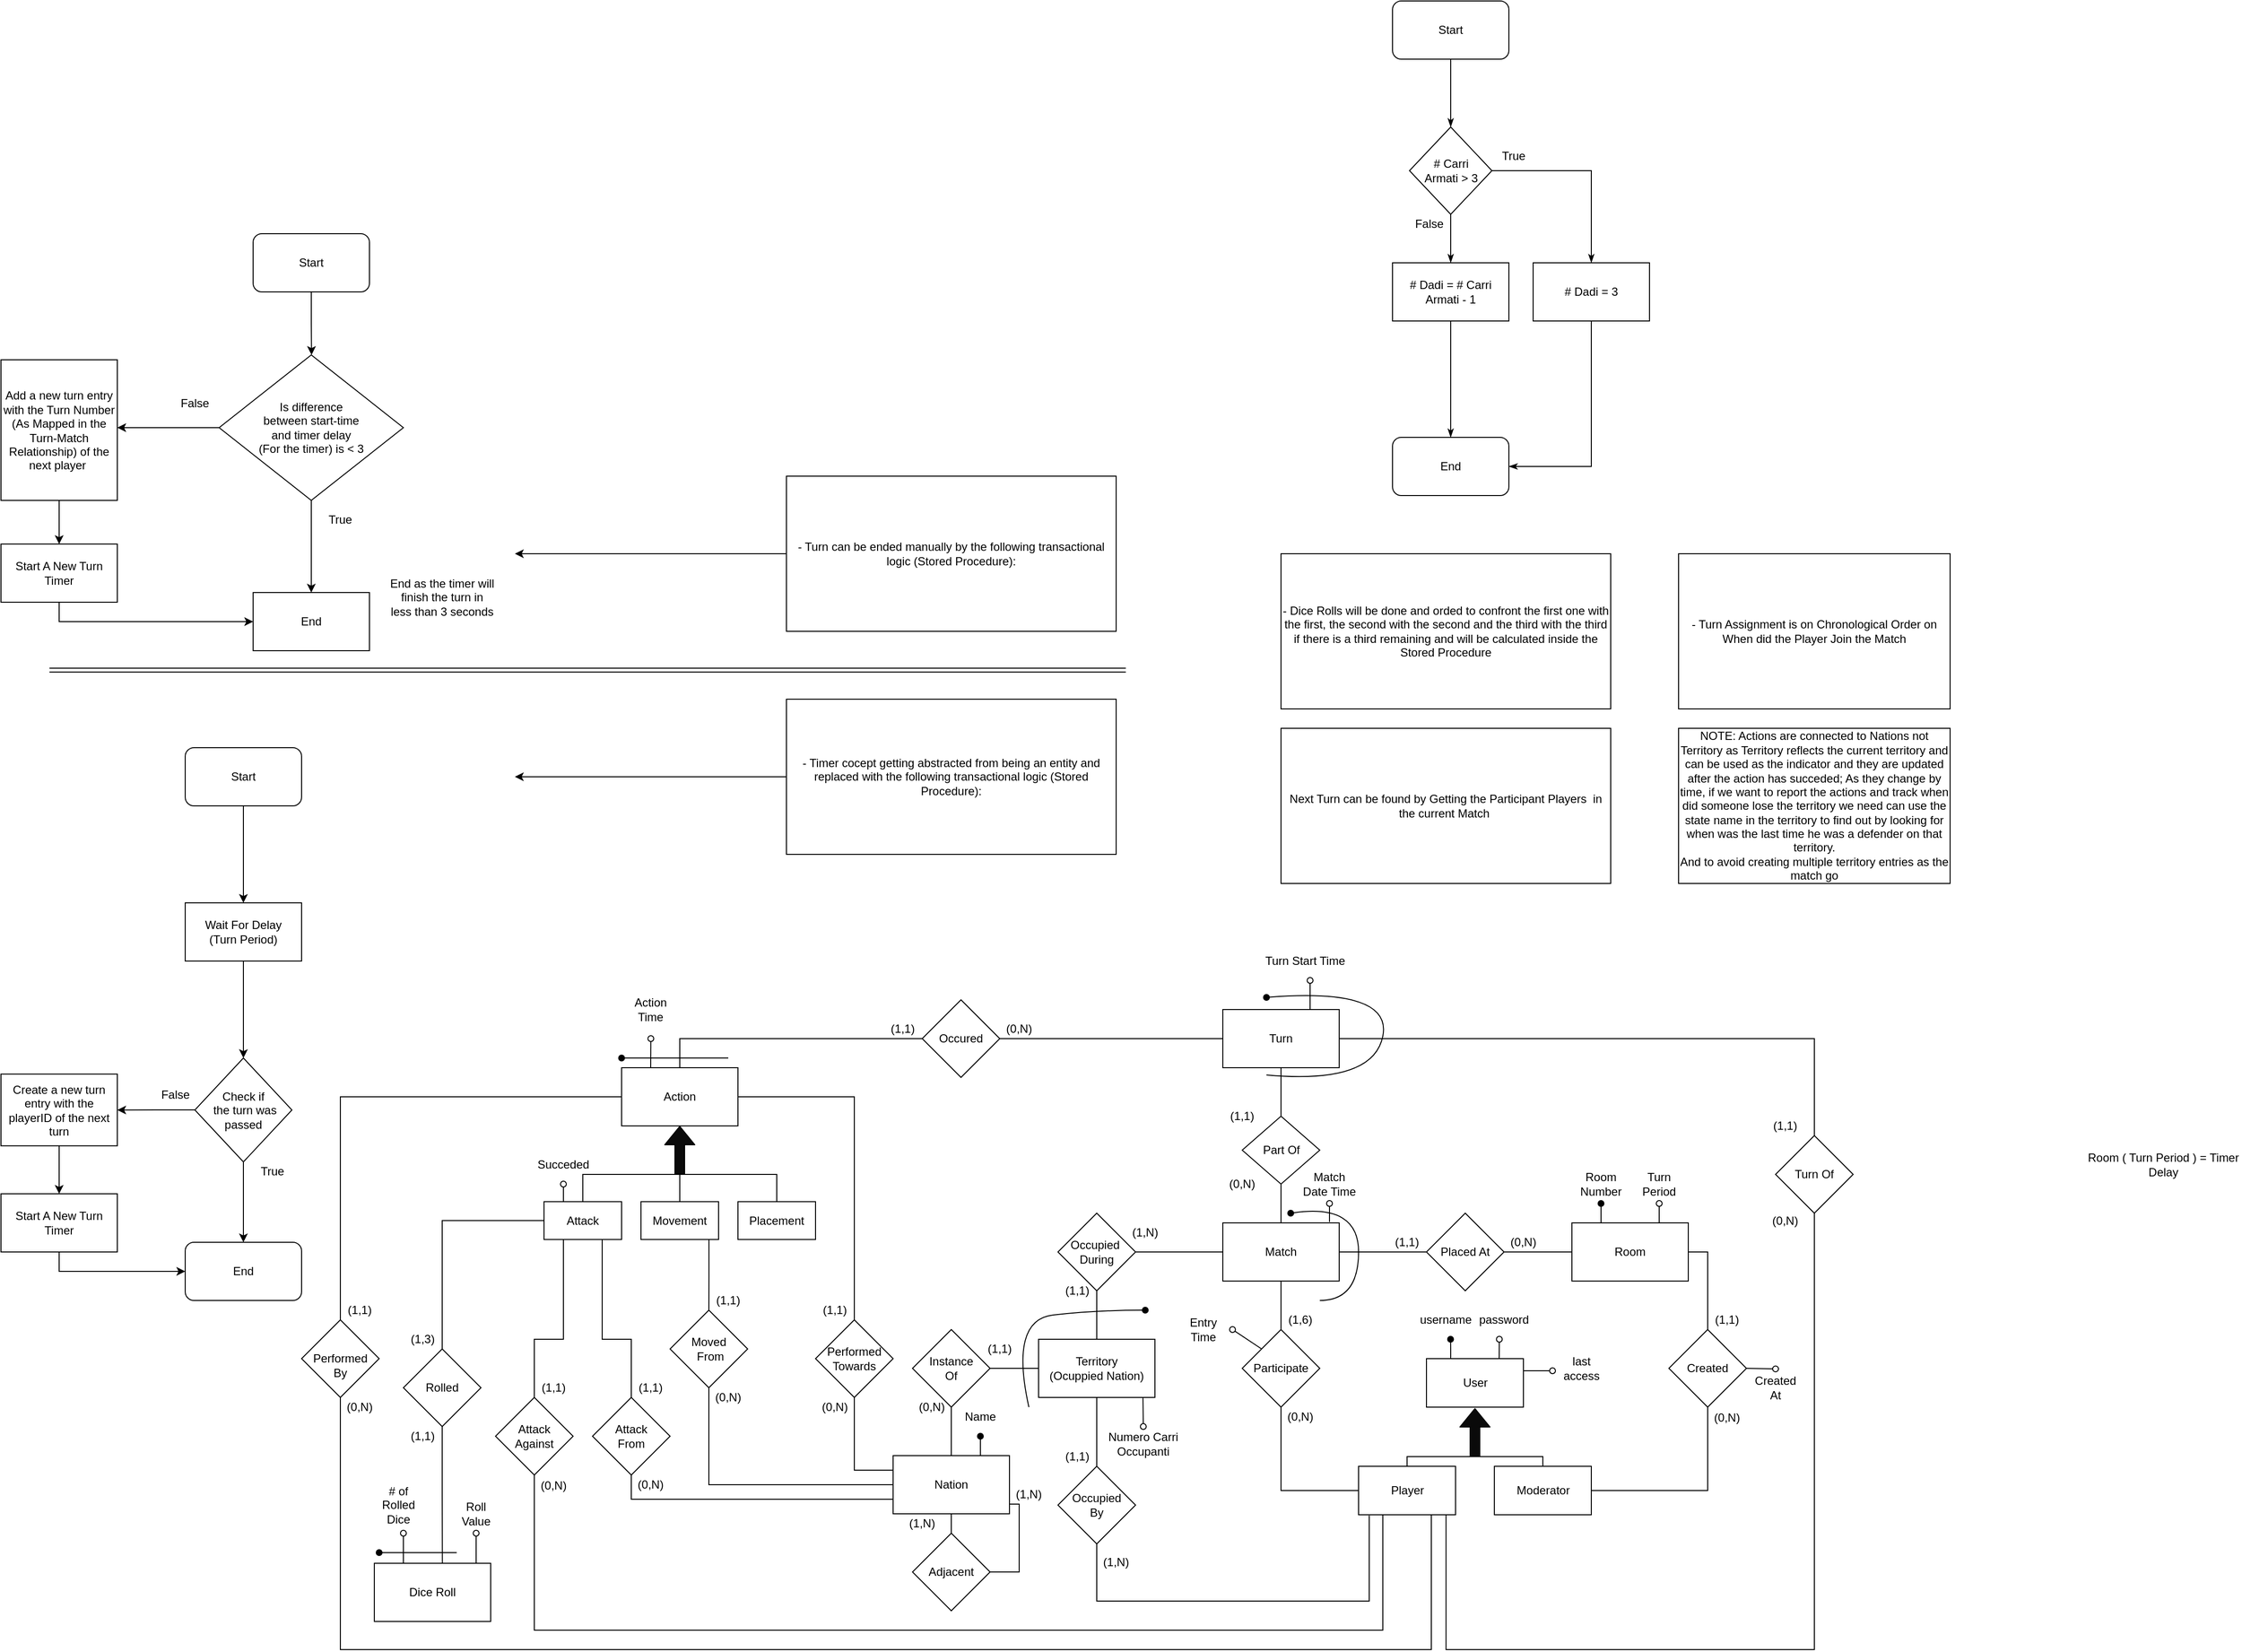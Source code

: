 <mxfile version="12.6.5" type="device"><diagram id="C5RBs43oDa-KdzZeNtuy" name="Page-1"><mxGraphModel dx="1322" dy="1460" grid="1" gridSize="10" guides="1" tooltips="1" connect="1" arrows="1" fold="1" page="1" pageScale="1" pageWidth="827" pageHeight="1169" math="0" shadow="0"><root><mxCell id="WIyWlLk6GJQsqaUBKTNV-0"/><mxCell id="WIyWlLk6GJQsqaUBKTNV-1" parent="WIyWlLk6GJQsqaUBKTNV-0"/><mxCell id="yqti4uq0czyVvfHyDciS-51" style="edgeStyle=orthogonalEdgeStyle;rounded=0;orthogonalLoop=1;jettySize=auto;html=1;exitX=0.5;exitY=0;exitDx=0;exitDy=0;endArrow=none;endFill=0;fillColor=#0A0A0A;" edge="1" parent="WIyWlLk6GJQsqaUBKTNV-1" source="yqti4uq0czyVvfHyDciS-12" target="yqti4uq0czyVvfHyDciS-31"><mxGeometry relative="1" as="geometry"/></mxCell><mxCell id="yqti4uq0czyVvfHyDciS-178" style="edgeStyle=none;rounded=0;orthogonalLoop=1;jettySize=auto;html=1;exitX=0.897;exitY=1.006;exitDx=0;exitDy=0;endArrow=oval;endFill=0;fillColor=#0A0A0A;exitPerimeter=0;" edge="1" parent="WIyWlLk6GJQsqaUBKTNV-1" source="yqti4uq0czyVvfHyDciS-12"><mxGeometry relative="1" as="geometry"><mxPoint x="428" y="810" as="targetPoint"/></mxGeometry></mxCell><mxCell id="yqti4uq0czyVvfHyDciS-12" value="Territory&lt;br&gt;(Ocuppied Nation)" style="rounded=0;whiteSpace=wrap;html=1;" vertex="1" parent="WIyWlLk6GJQsqaUBKTNV-1"><mxGeometry x="320" y="720" width="120" height="60" as="geometry"/></mxCell><mxCell id="yqti4uq0czyVvfHyDciS-61" style="edgeStyle=orthogonalEdgeStyle;rounded=0;orthogonalLoop=1;jettySize=auto;html=1;exitX=0.5;exitY=1;exitDx=0;exitDy=0;endArrow=none;endFill=0;fillColor=#0A0A0A;" edge="1" parent="WIyWlLk6GJQsqaUBKTNV-1" source="yqti4uq0czyVvfHyDciS-65" target="yqti4uq0czyVvfHyDciS-7"><mxGeometry relative="1" as="geometry"/></mxCell><mxCell id="yqti4uq0czyVvfHyDciS-156" style="rounded=0;orthogonalLoop=1;jettySize=auto;html=1;exitX=0.75;exitY=0;exitDx=0;exitDy=0;endArrow=oval;endFill=0;fillColor=#0A0A0A;" edge="1" parent="WIyWlLk6GJQsqaUBKTNV-1" source="yqti4uq0czyVvfHyDciS-13"><mxGeometry relative="1" as="geometry"><mxPoint x="600" y="350" as="targetPoint"/></mxGeometry></mxCell><mxCell id="yqti4uq0czyVvfHyDciS-13" value="Turn" style="rounded=0;whiteSpace=wrap;html=1;" vertex="1" parent="WIyWlLk6GJQsqaUBKTNV-1"><mxGeometry x="510" y="380" width="120" height="60" as="geometry"/></mxCell><mxCell id="yqti4uq0czyVvfHyDciS-200" style="edgeStyle=orthogonalEdgeStyle;rounded=0;orthogonalLoop=1;jettySize=auto;html=1;exitX=1;exitY=0.5;exitDx=0;exitDy=0;entryX=0;entryY=0.25;entryDx=0;entryDy=0;endArrow=none;endFill=0;fillColor=#0A0A0A;" edge="1" parent="WIyWlLk6GJQsqaUBKTNV-1" source="yqti4uq0czyVvfHyDciS-205" target="yqti4uq0czyVvfHyDciS-8"><mxGeometry relative="1" as="geometry"><Array as="points"><mxPoint x="130" y="855"/></Array></mxGeometry></mxCell><mxCell id="yqti4uq0czyVvfHyDciS-298" style="edgeStyle=orthogonalEdgeStyle;rounded=0;orthogonalLoop=1;jettySize=auto;html=1;exitX=0.75;exitY=1;exitDx=0;exitDy=0;endArrow=oval;endFill=0;fillColor=#0A0A0A;" edge="1" parent="WIyWlLk6GJQsqaUBKTNV-1" source="yqti4uq0czyVvfHyDciS-15"><mxGeometry relative="1" as="geometry"><mxPoint x="-79.833" y="410.0" as="targetPoint"/></mxGeometry></mxCell><mxCell id="yqti4uq0czyVvfHyDciS-15" value="Action" style="rounded=0;whiteSpace=wrap;html=1;direction=west;" vertex="1" parent="WIyWlLk6GJQsqaUBKTNV-1"><mxGeometry x="-110" y="440" width="120" height="60" as="geometry"/></mxCell><mxCell id="yqti4uq0czyVvfHyDciS-53" style="edgeStyle=orthogonalEdgeStyle;rounded=0;orthogonalLoop=1;jettySize=auto;html=1;exitX=0.5;exitY=0;exitDx=0;exitDy=0;entryX=0.5;entryY=1;entryDx=0;entryDy=0;endArrow=none;endFill=0;fillColor=#0A0A0A;" edge="1" parent="WIyWlLk6GJQsqaUBKTNV-1" source="yqti4uq0czyVvfHyDciS-19" target="yqti4uq0czyVvfHyDciS-7"><mxGeometry relative="1" as="geometry"/></mxCell><mxCell id="yqti4uq0czyVvfHyDciS-54" style="edgeStyle=orthogonalEdgeStyle;rounded=0;orthogonalLoop=1;jettySize=auto;html=1;exitX=0.5;exitY=1;exitDx=0;exitDy=0;entryX=0;entryY=0.5;entryDx=0;entryDy=0;endArrow=none;endFill=0;fillColor=#0A0A0A;" edge="1" parent="WIyWlLk6GJQsqaUBKTNV-1" source="yqti4uq0czyVvfHyDciS-19" target="yqti4uq0czyVvfHyDciS-1"><mxGeometry relative="1" as="geometry"/></mxCell><mxCell id="yqti4uq0czyVvfHyDciS-125" style="edgeStyle=none;rounded=0;orthogonalLoop=1;jettySize=auto;html=1;exitX=0;exitY=0;exitDx=0;exitDy=0;endArrow=oval;endFill=0;fillColor=#0A0A0A;" edge="1" parent="WIyWlLk6GJQsqaUBKTNV-1" source="yqti4uq0czyVvfHyDciS-19"><mxGeometry relative="1" as="geometry"><mxPoint x="520" y="710" as="targetPoint"/></mxGeometry></mxCell><mxCell id="yqti4uq0czyVvfHyDciS-19" value="Participate" style="rhombus;whiteSpace=wrap;html=1;" vertex="1" parent="WIyWlLk6GJQsqaUBKTNV-1"><mxGeometry x="530" y="710" width="80" height="80" as="geometry"/></mxCell><mxCell id="yqti4uq0czyVvfHyDciS-25" value="" style="group" vertex="1" connectable="0" parent="WIyWlLk6GJQsqaUBKTNV-1"><mxGeometry x="650" y="740" width="250" height="161" as="geometry"/></mxCell><mxCell id="yqti4uq0czyVvfHyDciS-2" value="Moderator" style="html=1;dashed=0;whitespace=wrap;" vertex="1" parent="yqti4uq0czyVvfHyDciS-25"><mxGeometry x="140" y="111" width="100" height="50" as="geometry"/></mxCell><mxCell id="yqti4uq0czyVvfHyDciS-24" value="" style="group" vertex="1" connectable="0" parent="yqti4uq0czyVvfHyDciS-25"><mxGeometry width="190" height="161" as="geometry"/></mxCell><mxCell id="yqti4uq0czyVvfHyDciS-0" value="User" style="html=1;dashed=0;whitespace=wrap;" vertex="1" parent="yqti4uq0czyVvfHyDciS-24"><mxGeometry x="70" width="100" height="50" as="geometry"/></mxCell><mxCell id="yqti4uq0czyVvfHyDciS-5" style="edgeStyle=orthogonalEdgeStyle;rounded=0;orthogonalLoop=1;jettySize=auto;html=1;exitX=0.5;exitY=0;exitDx=0;exitDy=0;endArrow=none;endFill=0;fillColor=#0A0A0A;" edge="1" parent="yqti4uq0czyVvfHyDciS-24" source="yqti4uq0czyVvfHyDciS-1"><mxGeometry relative="1" as="geometry"><mxPoint x="120" y="101" as="targetPoint"/><Array as="points"><mxPoint x="50" y="101"/></Array></mxGeometry></mxCell><mxCell id="yqti4uq0czyVvfHyDciS-1" value="Player" style="html=1;dashed=0;whitespace=wrap;" vertex="1" parent="yqti4uq0czyVvfHyDciS-24"><mxGeometry y="111" width="100" height="50" as="geometry"/></mxCell><mxCell id="yqti4uq0czyVvfHyDciS-4" style="edgeStyle=orthogonalEdgeStyle;rounded=0;orthogonalLoop=1;jettySize=auto;html=1;exitX=0.5;exitY=0;exitDx=0;exitDy=0;fillColor=#0A0A0A;endArrow=none;endFill=0;" edge="1" parent="yqti4uq0czyVvfHyDciS-24"><mxGeometry relative="1" as="geometry"><mxPoint x="120" y="91" as="targetPoint"/><mxPoint x="190" y="111" as="sourcePoint"/><Array as="points"><mxPoint x="190" y="101"/><mxPoint x="120" y="101"/></Array></mxGeometry></mxCell><mxCell id="yqti4uq0czyVvfHyDciS-3" value="" style="shape=flexArrow;endArrow=classic;html=1;fillColor=#0A0A0A;" edge="1" parent="yqti4uq0czyVvfHyDciS-24"><mxGeometry width="50" height="50" relative="1" as="geometry"><mxPoint x="120" y="101" as="sourcePoint"/><mxPoint x="120" y="51" as="targetPoint"/></mxGeometry></mxCell><mxCell id="yqti4uq0czyVvfHyDciS-317" value="last access" style="text;html=1;strokeColor=none;fillColor=none;align=center;verticalAlign=middle;whiteSpace=wrap;rounded=0;" vertex="1" parent="yqti4uq0czyVvfHyDciS-25"><mxGeometry x="210" width="40" height="20" as="geometry"/></mxCell><mxCell id="yqti4uq0czyVvfHyDciS-27" value="" style="group" vertex="1" connectable="0" parent="WIyWlLk6GJQsqaUBKTNV-1"><mxGeometry x="560" y="590" width="370" height="80" as="geometry"/></mxCell><mxCell id="yqti4uq0czyVvfHyDciS-7" value="Match" style="rounded=0;whiteSpace=wrap;html=1;" vertex="1" parent="yqti4uq0czyVvfHyDciS-27"><mxGeometry x="-50" y="10" width="120" height="60" as="geometry"/></mxCell><mxCell id="yqti4uq0czyVvfHyDciS-22" value="Placed At" style="rhombus;whiteSpace=wrap;html=1;" vertex="1" parent="yqti4uq0czyVvfHyDciS-27"><mxGeometry x="160" width="80" height="80" as="geometry"/></mxCell><mxCell id="yqti4uq0czyVvfHyDciS-23" style="edgeStyle=orthogonalEdgeStyle;rounded=0;orthogonalLoop=1;jettySize=auto;html=1;exitX=1;exitY=0.5;exitDx=0;exitDy=0;entryX=0;entryY=0.5;entryDx=0;entryDy=0;endArrow=none;endFill=0;fillColor=#0A0A0A;" edge="1" parent="yqti4uq0czyVvfHyDciS-27" source="yqti4uq0czyVvfHyDciS-7" target="yqti4uq0czyVvfHyDciS-22"><mxGeometry relative="1" as="geometry"><mxPoint x="120" y="40" as="sourcePoint"/><mxPoint x="250" y="40" as="targetPoint"/></mxGeometry></mxCell><mxCell id="yqti4uq0czyVvfHyDciS-242" value="(0,N)" style="text;html=1;strokeColor=none;fillColor=none;align=center;verticalAlign=middle;whiteSpace=wrap;rounded=0;" vertex="1" parent="yqti4uq0czyVvfHyDciS-27"><mxGeometry x="240" y="20" width="40" height="20" as="geometry"/></mxCell><mxCell id="yqti4uq0czyVvfHyDciS-248" value="(1,1)" style="text;html=1;strokeColor=none;fillColor=none;align=center;verticalAlign=middle;whiteSpace=wrap;rounded=0;" vertex="1" parent="yqti4uq0czyVvfHyDciS-27"><mxGeometry x="120" y="20" width="40" height="20" as="geometry"/></mxCell><mxCell id="yqti4uq0czyVvfHyDciS-52" style="edgeStyle=orthogonalEdgeStyle;rounded=0;orthogonalLoop=1;jettySize=auto;html=1;exitX=1;exitY=0.5;exitDx=0;exitDy=0;entryX=0;entryY=0.5;entryDx=0;entryDy=0;endArrow=none;endFill=0;fillColor=#0A0A0A;" edge="1" parent="WIyWlLk6GJQsqaUBKTNV-1" source="yqti4uq0czyVvfHyDciS-31" target="yqti4uq0czyVvfHyDciS-7"><mxGeometry relative="1" as="geometry"/></mxCell><mxCell id="yqti4uq0czyVvfHyDciS-31" value="Occupied&amp;nbsp;&lt;br&gt;During" style="rhombus;whiteSpace=wrap;html=1;" vertex="1" parent="WIyWlLk6GJQsqaUBKTNV-1"><mxGeometry x="340" y="590" width="80" height="80" as="geometry"/></mxCell><mxCell id="yqti4uq0czyVvfHyDciS-69" style="edgeStyle=orthogonalEdgeStyle;rounded=0;orthogonalLoop=1;jettySize=auto;html=1;exitX=0.5;exitY=0;exitDx=0;exitDy=0;endArrow=none;endFill=0;fillColor=#0A0A0A;" edge="1" parent="WIyWlLk6GJQsqaUBKTNV-1" source="yqti4uq0czyVvfHyDciS-38"><mxGeometry relative="1" as="geometry"><mxPoint x="510" y="410" as="targetPoint"/><Array as="points"><mxPoint x="420" y="410"/><mxPoint x="420" y="410"/></Array></mxGeometry></mxCell><mxCell id="yqti4uq0czyVvfHyDciS-71" style="edgeStyle=orthogonalEdgeStyle;rounded=0;orthogonalLoop=1;jettySize=auto;html=1;exitX=0.5;exitY=1;exitDx=0;exitDy=0;entryX=0.5;entryY=1;entryDx=0;entryDy=0;endArrow=none;endFill=0;fillColor=#0A0A0A;" edge="1" parent="WIyWlLk6GJQsqaUBKTNV-1" source="yqti4uq0czyVvfHyDciS-38" target="yqti4uq0czyVvfHyDciS-15"><mxGeometry relative="1" as="geometry"/></mxCell><mxCell id="yqti4uq0czyVvfHyDciS-38" value="Occured" style="rhombus;whiteSpace=wrap;html=1;direction=south;" vertex="1" parent="WIyWlLk6GJQsqaUBKTNV-1"><mxGeometry x="200" y="370" width="80" height="80" as="geometry"/></mxCell><mxCell id="yqti4uq0czyVvfHyDciS-149" style="edgeStyle=orthogonalEdgeStyle;rounded=0;orthogonalLoop=1;jettySize=auto;html=1;exitX=0.5;exitY=1;exitDx=0;exitDy=0;entryX=0;entryY=0.5;entryDx=0;entryDy=0;endArrow=none;endFill=0;fillColor=#0A0A0A;" edge="1" parent="WIyWlLk6GJQsqaUBKTNV-1" source="yqti4uq0czyVvfHyDciS-47" target="yqti4uq0czyVvfHyDciS-12"><mxGeometry relative="1" as="geometry"/></mxCell><mxCell id="yqti4uq0czyVvfHyDciS-154" style="edgeStyle=orthogonalEdgeStyle;rounded=0;orthogonalLoop=1;jettySize=auto;html=1;exitX=0;exitY=0.5;exitDx=0;exitDy=0;entryX=0.5;entryY=0;entryDx=0;entryDy=0;endArrow=none;endFill=0;fillColor=#0A0A0A;" edge="1" parent="WIyWlLk6GJQsqaUBKTNV-1" source="yqti4uq0czyVvfHyDciS-47" target="yqti4uq0czyVvfHyDciS-8"><mxGeometry relative="1" as="geometry"/></mxCell><mxCell id="yqti4uq0czyVvfHyDciS-47" value="Instance &lt;br&gt;Of" style="rhombus;whiteSpace=wrap;html=1;direction=north;" vertex="1" parent="WIyWlLk6GJQsqaUBKTNV-1"><mxGeometry x="190" y="710" width="80" height="80" as="geometry"/></mxCell><mxCell id="yqti4uq0czyVvfHyDciS-55" style="edgeStyle=orthogonalEdgeStyle;rounded=0;orthogonalLoop=1;jettySize=auto;html=1;exitX=1;exitY=0.5;exitDx=0;exitDy=0;entryX=1;entryY=0.5;entryDx=0;entryDy=0;endArrow=none;endFill=0;fillColor=#0A0A0A;" edge="1" parent="WIyWlLk6GJQsqaUBKTNV-1" source="yqti4uq0czyVvfHyDciS-58" target="yqti4uq0czyVvfHyDciS-6"><mxGeometry relative="1" as="geometry"><mxPoint x="1040" y="770" as="sourcePoint"/></mxGeometry></mxCell><mxCell id="yqti4uq0czyVvfHyDciS-57" style="edgeStyle=orthogonalEdgeStyle;rounded=0;orthogonalLoop=1;jettySize=auto;html=1;exitX=1;exitY=0.5;exitDx=0;exitDy=0;entryX=0;entryY=0.5;entryDx=0;entryDy=0;endArrow=none;endFill=0;fillColor=#0A0A0A;" edge="1" parent="WIyWlLk6GJQsqaUBKTNV-1" source="yqti4uq0czyVvfHyDciS-2" target="yqti4uq0czyVvfHyDciS-58"><mxGeometry relative="1" as="geometry"><mxPoint x="870" y="876" as="sourcePoint"/><mxPoint x="1040" y="770" as="targetPoint"/></mxGeometry></mxCell><mxCell id="yqti4uq0czyVvfHyDciS-161" style="edgeStyle=none;rounded=0;orthogonalLoop=1;jettySize=auto;html=1;exitX=0.5;exitY=1;exitDx=0;exitDy=0;endArrow=oval;endFill=0;fillColor=#0A0A0A;" edge="1" parent="WIyWlLk6GJQsqaUBKTNV-1" source="yqti4uq0czyVvfHyDciS-58"><mxGeometry relative="1" as="geometry"><mxPoint x="1080" y="750.571" as="targetPoint"/></mxGeometry></mxCell><mxCell id="yqti4uq0czyVvfHyDciS-58" value="Created" style="rhombus;whiteSpace=wrap;html=1;direction=north;" vertex="1" parent="WIyWlLk6GJQsqaUBKTNV-1"><mxGeometry x="970" y="710" width="80" height="80" as="geometry"/></mxCell><mxCell id="yqti4uq0czyVvfHyDciS-128" style="edgeStyle=none;rounded=0;orthogonalLoop=1;jettySize=auto;html=1;exitX=0.75;exitY=0;exitDx=0;exitDy=0;endArrow=oval;endFill=0;fillColor=#0A0A0A;" edge="1" parent="WIyWlLk6GJQsqaUBKTNV-1" source="yqti4uq0czyVvfHyDciS-6"><mxGeometry relative="1" as="geometry"><mxPoint x="960" y="580" as="targetPoint"/></mxGeometry></mxCell><mxCell id="yqti4uq0czyVvfHyDciS-301" style="edgeStyle=orthogonalEdgeStyle;rounded=0;orthogonalLoop=1;jettySize=auto;html=1;exitX=0.25;exitY=0;exitDx=0;exitDy=0;endArrow=oval;endFill=1;fillColor=#0A0A0A;" edge="1" parent="WIyWlLk6GJQsqaUBKTNV-1" source="yqti4uq0czyVvfHyDciS-6"><mxGeometry relative="1" as="geometry"><mxPoint x="900" y="580" as="targetPoint"/></mxGeometry></mxCell><mxCell id="yqti4uq0czyVvfHyDciS-6" value="Room" style="rounded=0;whiteSpace=wrap;html=1;" vertex="1" parent="WIyWlLk6GJQsqaUBKTNV-1"><mxGeometry x="870" y="600" width="120" height="60" as="geometry"/></mxCell><mxCell id="yqti4uq0czyVvfHyDciS-21" style="edgeStyle=orthogonalEdgeStyle;rounded=0;orthogonalLoop=1;jettySize=auto;html=1;exitX=1;exitY=0.5;exitDx=0;exitDy=0;entryX=0;entryY=0.5;entryDx=0;entryDy=0;endArrow=none;endFill=0;fillColor=#0A0A0A;" edge="1" parent="WIyWlLk6GJQsqaUBKTNV-1" source="yqti4uq0czyVvfHyDciS-22" target="yqti4uq0czyVvfHyDciS-6"><mxGeometry relative="1" as="geometry"/></mxCell><mxCell id="yqti4uq0czyVvfHyDciS-65" value="Part Of" style="shape=rhombus;html=1;dashed=0;whitespace=wrap;perimeter=rhombusPerimeter;" vertex="1" parent="WIyWlLk6GJQsqaUBKTNV-1"><mxGeometry x="530" y="490" width="80" height="70" as="geometry"/></mxCell><mxCell id="yqti4uq0czyVvfHyDciS-66" style="edgeStyle=orthogonalEdgeStyle;rounded=0;orthogonalLoop=1;jettySize=auto;html=1;exitX=0.5;exitY=1;exitDx=0;exitDy=0;endArrow=none;endFill=0;fillColor=#0A0A0A;" edge="1" parent="WIyWlLk6GJQsqaUBKTNV-1" source="yqti4uq0czyVvfHyDciS-13" target="yqti4uq0czyVvfHyDciS-65"><mxGeometry relative="1" as="geometry"><mxPoint x="570" y="440" as="sourcePoint"/><mxPoint x="570" y="600" as="targetPoint"/></mxGeometry></mxCell><mxCell id="yqti4uq0czyVvfHyDciS-79" style="edgeStyle=orthogonalEdgeStyle;rounded=0;orthogonalLoop=1;jettySize=auto;html=1;exitX=0;exitY=0.5;exitDx=0;exitDy=0;endArrow=classic;endFill=1;fillColor=#0A0A0A;" edge="1" parent="WIyWlLk6GJQsqaUBKTNV-1" source="yqti4uq0czyVvfHyDciS-75"><mxGeometry relative="1" as="geometry"><mxPoint x="-220" y="140" as="targetPoint"/></mxGeometry></mxCell><mxCell id="yqti4uq0czyVvfHyDciS-75" value="- Timer cocept getting abstracted from being an entity and replaced with the following transactional logic (Stored Procedure):&lt;br&gt;" style="text;html=1;strokeColor=#000000;fillColor=none;align=center;verticalAlign=middle;whiteSpace=wrap;rounded=0;" vertex="1" parent="WIyWlLk6GJQsqaUBKTNV-1"><mxGeometry x="60" y="60" width="340" height="160" as="geometry"/></mxCell><mxCell id="yqti4uq0czyVvfHyDciS-81" style="edgeStyle=orthogonalEdgeStyle;rounded=0;orthogonalLoop=1;jettySize=auto;html=1;exitX=0.5;exitY=1;exitDx=0;exitDy=0;endArrow=classic;endFill=1;fillColor=#0A0A0A;" edge="1" parent="WIyWlLk6GJQsqaUBKTNV-1" source="yqti4uq0czyVvfHyDciS-76"><mxGeometry relative="1" as="geometry"><mxPoint x="-500" y="270" as="targetPoint"/></mxGeometry></mxCell><mxCell id="yqti4uq0czyVvfHyDciS-76" value="Start" style="rounded=1;whiteSpace=wrap;html=1;" vertex="1" parent="WIyWlLk6GJQsqaUBKTNV-1"><mxGeometry x="-560" y="110" width="120" height="60" as="geometry"/></mxCell><mxCell id="yqti4uq0czyVvfHyDciS-84" style="edgeStyle=orthogonalEdgeStyle;rounded=0;orthogonalLoop=1;jettySize=auto;html=1;exitX=0.5;exitY=1;exitDx=0;exitDy=0;endArrow=classic;endFill=1;fillColor=#0A0A0A;" edge="1" parent="WIyWlLk6GJQsqaUBKTNV-1" source="yqti4uq0czyVvfHyDciS-83"><mxGeometry relative="1" as="geometry"><mxPoint x="-500" y="430" as="targetPoint"/></mxGeometry></mxCell><mxCell id="yqti4uq0czyVvfHyDciS-83" value="Wait For Delay&lt;br&gt;(Turn Period)" style="rounded=0;whiteSpace=wrap;html=1;strokeColor=#000000;" vertex="1" parent="WIyWlLk6GJQsqaUBKTNV-1"><mxGeometry x="-560" y="270" width="120" height="60" as="geometry"/></mxCell><mxCell id="yqti4uq0czyVvfHyDciS-86" style="edgeStyle=orthogonalEdgeStyle;rounded=0;orthogonalLoop=1;jettySize=auto;html=1;exitX=0.5;exitY=1;exitDx=0;exitDy=0;endArrow=classic;endFill=1;fillColor=#0A0A0A;" edge="1" parent="WIyWlLk6GJQsqaUBKTNV-1" source="yqti4uq0czyVvfHyDciS-85"><mxGeometry relative="1" as="geometry"><mxPoint x="-500" y="620" as="targetPoint"/></mxGeometry></mxCell><mxCell id="yqti4uq0czyVvfHyDciS-90" value="" style="edgeStyle=orthogonalEdgeStyle;rounded=0;orthogonalLoop=1;jettySize=auto;html=1;endArrow=classic;endFill=1;fillColor=#0A0A0A;" edge="1" parent="WIyWlLk6GJQsqaUBKTNV-1" source="yqti4uq0czyVvfHyDciS-85"><mxGeometry relative="1" as="geometry"><mxPoint x="-630" y="483.57" as="targetPoint"/></mxGeometry></mxCell><mxCell id="yqti4uq0czyVvfHyDciS-85" value="Check if&lt;br&gt;&amp;nbsp;the turn was passed" style="rhombus;whiteSpace=wrap;html=1;strokeColor=#000000;" vertex="1" parent="WIyWlLk6GJQsqaUBKTNV-1"><mxGeometry x="-550" y="430" width="100" height="107.14" as="geometry"/></mxCell><mxCell id="yqti4uq0czyVvfHyDciS-87" value="True" style="text;html=1;strokeColor=none;fillColor=none;align=center;verticalAlign=middle;whiteSpace=wrap;rounded=0;" vertex="1" parent="WIyWlLk6GJQsqaUBKTNV-1"><mxGeometry x="-490" y="537.14" width="40" height="20" as="geometry"/></mxCell><mxCell id="yqti4uq0czyVvfHyDciS-88" value="End" style="rounded=1;whiteSpace=wrap;html=1;strokeColor=#000000;" vertex="1" parent="WIyWlLk6GJQsqaUBKTNV-1"><mxGeometry x="-560" y="620" width="120" height="60" as="geometry"/></mxCell><mxCell id="yqti4uq0czyVvfHyDciS-117" style="edgeStyle=orthogonalEdgeStyle;rounded=0;orthogonalLoop=1;jettySize=auto;html=1;exitX=0.5;exitY=1;exitDx=0;exitDy=0;entryX=0.5;entryY=0;entryDx=0;entryDy=0;endArrow=classic;endFill=1;fillColor=#0A0A0A;" edge="1" parent="WIyWlLk6GJQsqaUBKTNV-1" source="yqti4uq0czyVvfHyDciS-91" target="yqti4uq0czyVvfHyDciS-116"><mxGeometry relative="1" as="geometry"/></mxCell><mxCell id="yqti4uq0czyVvfHyDciS-91" value="Create a new turn entry with the playerID of the next turn" style="rounded=0;whiteSpace=wrap;html=1;strokeColor=#000000;" vertex="1" parent="WIyWlLk6GJQsqaUBKTNV-1"><mxGeometry x="-750" y="446.57" width="120" height="74" as="geometry"/></mxCell><mxCell id="yqti4uq0czyVvfHyDciS-92" value="False" style="text;html=1;strokeColor=none;fillColor=none;align=center;verticalAlign=middle;whiteSpace=wrap;rounded=0;" vertex="1" parent="WIyWlLk6GJQsqaUBKTNV-1"><mxGeometry x="-590" y="457.5" width="40" height="20" as="geometry"/></mxCell><mxCell id="yqti4uq0czyVvfHyDciS-95" style="edgeStyle=orthogonalEdgeStyle;rounded=0;orthogonalLoop=1;jettySize=auto;html=1;exitX=0;exitY=0.5;exitDx=0;exitDy=0;endArrow=classic;endFill=1;fillColor=#0A0A0A;" edge="1" parent="WIyWlLk6GJQsqaUBKTNV-1" source="yqti4uq0czyVvfHyDciS-94"><mxGeometry relative="1" as="geometry"><mxPoint x="-220" y="-90" as="targetPoint"/></mxGeometry></mxCell><mxCell id="yqti4uq0czyVvfHyDciS-94" value="- Turn can be ended manually by the following transactional logic (Stored Procedure):" style="text;html=1;strokeColor=#000000;fillColor=none;align=center;verticalAlign=middle;whiteSpace=wrap;rounded=0;" vertex="1" parent="WIyWlLk6GJQsqaUBKTNV-1"><mxGeometry x="60" y="-170" width="340" height="160" as="geometry"/></mxCell><mxCell id="yqti4uq0czyVvfHyDciS-97" value="" style="shape=link;html=1;endArrow=classic;endFill=1;fillColor=#0A0A0A;" edge="1" parent="WIyWlLk6GJQsqaUBKTNV-1"><mxGeometry width="50" height="50" relative="1" as="geometry"><mxPoint x="-700" y="30" as="sourcePoint"/><mxPoint x="410" y="30" as="targetPoint"/></mxGeometry></mxCell><mxCell id="yqti4uq0czyVvfHyDciS-99" style="edgeStyle=orthogonalEdgeStyle;rounded=0;orthogonalLoop=1;jettySize=auto;html=1;exitX=0.5;exitY=1;exitDx=0;exitDy=0;endArrow=classic;endFill=1;fillColor=#0A0A0A;" edge="1" parent="WIyWlLk6GJQsqaUBKTNV-1" source="yqti4uq0czyVvfHyDciS-98"><mxGeometry relative="1" as="geometry"><mxPoint x="-429.714" y="-295" as="targetPoint"/></mxGeometry></mxCell><mxCell id="yqti4uq0czyVvfHyDciS-98" value="Start" style="rounded=1;whiteSpace=wrap;html=1;strokeColor=#000000;" vertex="1" parent="WIyWlLk6GJQsqaUBKTNV-1"><mxGeometry x="-490" y="-420" width="120" height="60" as="geometry"/></mxCell><mxCell id="yqti4uq0czyVvfHyDciS-101" style="edgeStyle=orthogonalEdgeStyle;rounded=0;orthogonalLoop=1;jettySize=auto;html=1;exitX=0.5;exitY=1;exitDx=0;exitDy=0;endArrow=classic;endFill=1;fillColor=#0A0A0A;entryX=0.5;entryY=0;entryDx=0;entryDy=0;" edge="1" parent="WIyWlLk6GJQsqaUBKTNV-1" source="yqti4uq0czyVvfHyDciS-100" target="yqti4uq0czyVvfHyDciS-103"><mxGeometry relative="1" as="geometry"><mxPoint x="-430" y="-75" as="targetPoint"/></mxGeometry></mxCell><mxCell id="yqti4uq0czyVvfHyDciS-106" style="edgeStyle=orthogonalEdgeStyle;rounded=0;orthogonalLoop=1;jettySize=auto;html=1;exitX=0;exitY=0.5;exitDx=0;exitDy=0;endArrow=classic;endFill=1;fillColor=#0A0A0A;" edge="1" parent="WIyWlLk6GJQsqaUBKTNV-1" source="yqti4uq0czyVvfHyDciS-100"><mxGeometry relative="1" as="geometry"><mxPoint x="-630" y="-220" as="targetPoint"/></mxGeometry></mxCell><mxCell id="yqti4uq0czyVvfHyDciS-100" value="Is difference &lt;br&gt;between start-time &lt;br&gt;and timer delay &lt;br&gt;(For the timer) is &amp;lt; 3" style="rhombus;whiteSpace=wrap;html=1;strokeColor=#000000;" vertex="1" parent="WIyWlLk6GJQsqaUBKTNV-1"><mxGeometry x="-525" y="-295" width="190" height="150" as="geometry"/></mxCell><mxCell id="yqti4uq0czyVvfHyDciS-103" value="End" style="rounded=0;whiteSpace=wrap;html=1;strokeColor=#000000;" vertex="1" parent="WIyWlLk6GJQsqaUBKTNV-1"><mxGeometry x="-490" y="-50" width="120" height="60" as="geometry"/></mxCell><mxCell id="yqti4uq0czyVvfHyDciS-104" value="True" style="text;html=1;strokeColor=none;fillColor=none;align=center;verticalAlign=middle;whiteSpace=wrap;rounded=0;" vertex="1" parent="WIyWlLk6GJQsqaUBKTNV-1"><mxGeometry x="-420" y="-135" width="40" height="20" as="geometry"/></mxCell><mxCell id="yqti4uq0czyVvfHyDciS-105" value="End as the timer will finish the turn in less than 3 seconds" style="text;html=1;strokeColor=none;fillColor=none;align=center;verticalAlign=middle;whiteSpace=wrap;rounded=0;" vertex="1" parent="WIyWlLk6GJQsqaUBKTNV-1"><mxGeometry x="-350" y="-75" width="110" height="60" as="geometry"/></mxCell><mxCell id="yqti4uq0czyVvfHyDciS-107" value="False" style="text;html=1;strokeColor=none;fillColor=none;align=center;verticalAlign=middle;whiteSpace=wrap;rounded=0;" vertex="1" parent="WIyWlLk6GJQsqaUBKTNV-1"><mxGeometry x="-570" y="-255" width="40" height="20" as="geometry"/></mxCell><mxCell id="yqti4uq0czyVvfHyDciS-113" style="edgeStyle=orthogonalEdgeStyle;rounded=0;orthogonalLoop=1;jettySize=auto;html=1;exitX=0.5;exitY=1;exitDx=0;exitDy=0;entryX=0.5;entryY=0;entryDx=0;entryDy=0;endArrow=classic;endFill=1;fillColor=#0A0A0A;" edge="1" parent="WIyWlLk6GJQsqaUBKTNV-1" source="yqti4uq0czyVvfHyDciS-108" target="yqti4uq0czyVvfHyDciS-112"><mxGeometry relative="1" as="geometry"/></mxCell><mxCell id="yqti4uq0czyVvfHyDciS-108" value="Add a new turn entry with the Turn Number (As Mapped in the Turn-Match Relationship) of the next player&amp;nbsp;" style="rounded=0;whiteSpace=wrap;html=1;strokeColor=#000000;" vertex="1" parent="WIyWlLk6GJQsqaUBKTNV-1"><mxGeometry x="-750" y="-290" width="120" height="145" as="geometry"/></mxCell><mxCell id="yqti4uq0czyVvfHyDciS-111" value="- Dice Rolls will be done and orded to confront the first one with the first, the second with the second and the third with the third if there is a third remaining and will be calculated inside the Stored Procedure" style="text;html=1;strokeColor=#000000;fillColor=none;align=center;verticalAlign=middle;whiteSpace=wrap;rounded=0;" vertex="1" parent="WIyWlLk6GJQsqaUBKTNV-1"><mxGeometry x="570" y="-90" width="340" height="160" as="geometry"/></mxCell><mxCell id="yqti4uq0czyVvfHyDciS-114" style="edgeStyle=orthogonalEdgeStyle;rounded=0;orthogonalLoop=1;jettySize=auto;html=1;exitX=0.5;exitY=1;exitDx=0;exitDy=0;entryX=0;entryY=0.5;entryDx=0;entryDy=0;endArrow=classic;endFill=1;fillColor=#0A0A0A;" edge="1" parent="WIyWlLk6GJQsqaUBKTNV-1" source="yqti4uq0czyVvfHyDciS-112" target="yqti4uq0czyVvfHyDciS-103"><mxGeometry relative="1" as="geometry"/></mxCell><mxCell id="yqti4uq0czyVvfHyDciS-112" value="Start A New Turn Timer" style="rounded=0;whiteSpace=wrap;html=1;strokeColor=#000000;" vertex="1" parent="WIyWlLk6GJQsqaUBKTNV-1"><mxGeometry x="-750" y="-100" width="120" height="60" as="geometry"/></mxCell><mxCell id="yqti4uq0czyVvfHyDciS-115" value="- Turn Assignment is on Chronological Order on When did the Player Join the Match" style="text;html=1;strokeColor=#000000;fillColor=none;align=center;verticalAlign=middle;whiteSpace=wrap;rounded=0;" vertex="1" parent="WIyWlLk6GJQsqaUBKTNV-1"><mxGeometry x="980" y="-90" width="280" height="160" as="geometry"/></mxCell><mxCell id="yqti4uq0czyVvfHyDciS-118" style="edgeStyle=orthogonalEdgeStyle;rounded=0;orthogonalLoop=1;jettySize=auto;html=1;exitX=0.5;exitY=1;exitDx=0;exitDy=0;entryX=0;entryY=0.5;entryDx=0;entryDy=0;endArrow=classic;endFill=1;fillColor=#0A0A0A;" edge="1" parent="WIyWlLk6GJQsqaUBKTNV-1" source="yqti4uq0czyVvfHyDciS-116" target="yqti4uq0czyVvfHyDciS-88"><mxGeometry relative="1" as="geometry"/></mxCell><mxCell id="yqti4uq0czyVvfHyDciS-116" value="Start A New Turn Timer" style="rounded=0;whiteSpace=wrap;html=1;strokeColor=#000000;" vertex="1" parent="WIyWlLk6GJQsqaUBKTNV-1"><mxGeometry x="-750" y="570" width="120" height="60" as="geometry"/></mxCell><mxCell id="yqti4uq0czyVvfHyDciS-121" value="Next Turn can be found by Getting the Participant Players&amp;nbsp; in the current Match&amp;nbsp;" style="text;html=1;strokeColor=#000000;fillColor=none;align=center;verticalAlign=middle;whiteSpace=wrap;rounded=0;" vertex="1" parent="WIyWlLk6GJQsqaUBKTNV-1"><mxGeometry x="570" y="90" width="340" height="160" as="geometry"/></mxCell><mxCell id="yqti4uq0czyVvfHyDciS-124" value="Entry Time" style="text;html=1;strokeColor=none;fillColor=none;align=center;verticalAlign=middle;whiteSpace=wrap;rounded=0;" vertex="1" parent="WIyWlLk6GJQsqaUBKTNV-1"><mxGeometry x="470" y="700" width="40" height="20" as="geometry"/></mxCell><mxCell id="yqti4uq0czyVvfHyDciS-126" value="Turn Period" style="text;html=1;strokeColor=none;fillColor=none;align=center;verticalAlign=middle;whiteSpace=wrap;rounded=0;" vertex="1" parent="WIyWlLk6GJQsqaUBKTNV-1"><mxGeometry x="940" y="550" width="40" height="20" as="geometry"/></mxCell><mxCell id="yqti4uq0czyVvfHyDciS-129" value="Room ( Turn Period ) = Timer Delay" style="text;html=1;strokeColor=none;fillColor=none;align=center;verticalAlign=middle;whiteSpace=wrap;rounded=0;" vertex="1" parent="WIyWlLk6GJQsqaUBKTNV-1"><mxGeometry x="1400" y="530" width="160" height="20" as="geometry"/></mxCell><mxCell id="yqti4uq0czyVvfHyDciS-141" style="edgeStyle=orthogonalEdgeStyle;rounded=0;orthogonalLoop=1;jettySize=auto;html=1;exitX=0.5;exitY=0;exitDx=0;exitDy=0;entryX=1;entryY=0.5;entryDx=0;entryDy=0;endArrow=none;endFill=0;fillColor=#0A0A0A;" edge="1" parent="WIyWlLk6GJQsqaUBKTNV-1" source="yqti4uq0czyVvfHyDciS-139" target="yqti4uq0czyVvfHyDciS-15"><mxGeometry relative="1" as="geometry"><mxPoint x="-350" y="780" as="sourcePoint"/></mxGeometry></mxCell><mxCell id="yqti4uq0czyVvfHyDciS-185" style="edgeStyle=orthogonalEdgeStyle;rounded=0;orthogonalLoop=1;jettySize=auto;html=1;exitX=0.5;exitY=1;exitDx=0;exitDy=0;entryX=0.75;entryY=1;entryDx=0;entryDy=0;endArrow=none;endFill=0;fillColor=#0A0A0A;" edge="1" parent="WIyWlLk6GJQsqaUBKTNV-1" source="yqti4uq0czyVvfHyDciS-139" target="yqti4uq0czyVvfHyDciS-1"><mxGeometry relative="1" as="geometry"><Array as="points"><mxPoint x="-400" y="1040"/><mxPoint x="725" y="1040"/></Array></mxGeometry></mxCell><mxCell id="yqti4uq0czyVvfHyDciS-139" value="&lt;br&gt;Performed&lt;br&gt;By" style="rhombus;whiteSpace=wrap;html=1;strokeColor=#000000;" vertex="1" parent="WIyWlLk6GJQsqaUBKTNV-1"><mxGeometry x="-440" y="700" width="80" height="80" as="geometry"/></mxCell><mxCell id="yqti4uq0czyVvfHyDciS-145" style="edgeStyle=orthogonalEdgeStyle;rounded=0;orthogonalLoop=1;jettySize=auto;html=1;exitX=0.5;exitY=0;exitDx=0;exitDy=0;entryX=1;entryY=0.5;entryDx=0;entryDy=0;endArrow=none;endFill=0;fillColor=#0A0A0A;" edge="1" parent="WIyWlLk6GJQsqaUBKTNV-1" source="yqti4uq0czyVvfHyDciS-143" target="yqti4uq0czyVvfHyDciS-13"><mxGeometry relative="1" as="geometry"><Array as="points"><mxPoint x="1120" y="410"/></Array></mxGeometry></mxCell><mxCell id="yqti4uq0czyVvfHyDciS-146" style="edgeStyle=orthogonalEdgeStyle;rounded=0;orthogonalLoop=1;jettySize=auto;html=1;exitX=0.5;exitY=1;exitDx=0;exitDy=0;endArrow=none;endFill=0;fillColor=#0A0A0A;entryX=0.902;entryY=0.992;entryDx=0;entryDy=0;entryPerimeter=0;" edge="1" parent="WIyWlLk6GJQsqaUBKTNV-1" source="yqti4uq0czyVvfHyDciS-143" target="yqti4uq0czyVvfHyDciS-1"><mxGeometry relative="1" as="geometry"><mxPoint x="700" y="901" as="targetPoint"/><Array as="points"><mxPoint x="1120" y="1040"/><mxPoint x="740" y="1040"/></Array></mxGeometry></mxCell><mxCell id="yqti4uq0czyVvfHyDciS-143" value="Turn Of" style="rhombus;whiteSpace=wrap;html=1;strokeColor=#000000;" vertex="1" parent="WIyWlLk6GJQsqaUBKTNV-1"><mxGeometry x="1080" y="510" width="80" height="80" as="geometry"/></mxCell><mxCell id="yqti4uq0czyVvfHyDciS-50" value="" style="group;direction=south;" vertex="1" connectable="0" parent="WIyWlLk6GJQsqaUBKTNV-1"><mxGeometry x="170" y="860" width="100" height="151" as="geometry"/></mxCell><mxCell id="yqti4uq0czyVvfHyDciS-8" value="Nation" style="rounded=0;whiteSpace=wrap;html=1;direction=east;" vertex="1" parent="yqti4uq0czyVvfHyDciS-50"><mxGeometry y="-20" width="120" height="60" as="geometry"/></mxCell><mxCell id="yqti4uq0czyVvfHyDciS-49" value="" style="group" vertex="1" connectable="0" parent="yqti4uq0czyVvfHyDciS-50"><mxGeometry x="20" y="60" width="80" height="80" as="geometry"/></mxCell><mxCell id="yqti4uq0czyVvfHyDciS-9" value="Adjacent" style="rhombus;whiteSpace=wrap;html=1;direction=east;" vertex="1" parent="yqti4uq0czyVvfHyDciS-49"><mxGeometry width="80" height="80" as="geometry"/></mxCell><mxCell id="yqti4uq0czyVvfHyDciS-147" style="edgeStyle=orthogonalEdgeStyle;rounded=0;orthogonalLoop=1;jettySize=auto;html=1;exitX=1;exitY=0.5;exitDx=0;exitDy=0;entryX=1;entryY=0.5;entryDx=0;entryDy=0;endArrow=none;endFill=0;fillColor=#0A0A0A;" edge="1" parent="yqti4uq0czyVvfHyDciS-50" source="yqti4uq0czyVvfHyDciS-8" target="yqti4uq0czyVvfHyDciS-9"><mxGeometry relative="1" as="geometry"><Array as="points"><mxPoint x="120" y="30"/><mxPoint x="130" y="30"/><mxPoint x="130" y="100"/></Array></mxGeometry></mxCell><mxCell id="yqti4uq0czyVvfHyDciS-204" style="edgeStyle=orthogonalEdgeStyle;rounded=0;orthogonalLoop=1;jettySize=auto;html=1;exitX=0.5;exitY=0;exitDx=0;exitDy=0;entryX=0.5;entryY=1;entryDx=0;entryDy=0;endArrow=none;endFill=0;fillColor=#0A0A0A;" edge="1" parent="yqti4uq0czyVvfHyDciS-50" source="yqti4uq0czyVvfHyDciS-9" target="yqti4uq0czyVvfHyDciS-8"><mxGeometry relative="1" as="geometry"/></mxCell><mxCell id="yqti4uq0czyVvfHyDciS-227" value="(1,N)" style="text;html=1;strokeColor=none;fillColor=none;align=center;verticalAlign=middle;whiteSpace=wrap;rounded=0;" vertex="1" parent="yqti4uq0czyVvfHyDciS-50"><mxGeometry x="10" y="40" width="40" height="20" as="geometry"/></mxCell><mxCell id="yqti4uq0czyVvfHyDciS-152" style="edgeStyle=orthogonalEdgeStyle;rounded=0;orthogonalLoop=1;jettySize=auto;html=1;exitX=0.5;exitY=0;exitDx=0;exitDy=0;entryX=0.5;entryY=1;entryDx=0;entryDy=0;endArrow=none;endFill=0;fillColor=#0A0A0A;" edge="1" parent="WIyWlLk6GJQsqaUBKTNV-1" source="yqti4uq0czyVvfHyDciS-151" target="yqti4uq0czyVvfHyDciS-12"><mxGeometry relative="1" as="geometry"/></mxCell><mxCell id="yqti4uq0czyVvfHyDciS-153" style="edgeStyle=orthogonalEdgeStyle;rounded=0;orthogonalLoop=1;jettySize=auto;html=1;exitX=0.5;exitY=1;exitDx=0;exitDy=0;entryX=0.106;entryY=1.016;entryDx=0;entryDy=0;endArrow=none;endFill=0;fillColor=#0A0A0A;entryPerimeter=0;" edge="1" parent="WIyWlLk6GJQsqaUBKTNV-1" source="yqti4uq0czyVvfHyDciS-151" target="yqti4uq0czyVvfHyDciS-1"><mxGeometry relative="1" as="geometry"><Array as="points"><mxPoint x="380" y="990"/><mxPoint x="661" y="990"/><mxPoint x="661" y="902"/></Array></mxGeometry></mxCell><mxCell id="yqti4uq0czyVvfHyDciS-151" value="Occupied&lt;br&gt;By" style="rhombus;whiteSpace=wrap;html=1;strokeColor=#000000;" vertex="1" parent="WIyWlLk6GJQsqaUBKTNV-1"><mxGeometry x="340" y="851" width="80" height="80" as="geometry"/></mxCell><mxCell id="yqti4uq0czyVvfHyDciS-157" value="Turn Start Time" style="text;html=1;strokeColor=none;fillColor=none;align=center;verticalAlign=middle;whiteSpace=wrap;rounded=0;" vertex="1" parent="WIyWlLk6GJQsqaUBKTNV-1"><mxGeometry x="550" y="320" width="90" height="20" as="geometry"/></mxCell><mxCell id="yqti4uq0czyVvfHyDciS-158" style="edgeStyle=none;rounded=0;orthogonalLoop=1;jettySize=auto;html=1;exitX=0.75;exitY=0;exitDx=0;exitDy=0;endArrow=oval;endFill=1;fillColor=#0A0A0A;" edge="1" parent="WIyWlLk6GJQsqaUBKTNV-1" source="yqti4uq0czyVvfHyDciS-8"><mxGeometry relative="1" as="geometry"><mxPoint x="260" y="820" as="targetPoint"/></mxGeometry></mxCell><mxCell id="yqti4uq0czyVvfHyDciS-159" value="Name" style="text;html=1;strokeColor=none;fillColor=none;align=center;verticalAlign=middle;whiteSpace=wrap;rounded=0;" vertex="1" parent="WIyWlLk6GJQsqaUBKTNV-1"><mxGeometry x="240" y="790" width="40" height="20" as="geometry"/></mxCell><mxCell id="yqti4uq0czyVvfHyDciS-162" value="Created At" style="text;html=1;strokeColor=none;fillColor=none;align=center;verticalAlign=middle;whiteSpace=wrap;rounded=0;" vertex="1" parent="WIyWlLk6GJQsqaUBKTNV-1"><mxGeometry x="1060" y="760" width="40" height="20" as="geometry"/></mxCell><mxCell id="yqti4uq0czyVvfHyDciS-163" style="edgeStyle=none;rounded=0;orthogonalLoop=1;jettySize=auto;html=1;endArrow=oval;endFill=0;fillColor=#0A0A0A;" edge="1" parent="WIyWlLk6GJQsqaUBKTNV-1"><mxGeometry relative="1" as="geometry"><mxPoint x="620" y="580" as="targetPoint"/><mxPoint x="620" y="599" as="sourcePoint"/></mxGeometry></mxCell><mxCell id="yqti4uq0czyVvfHyDciS-164" value="Match&lt;br&gt;Date Time" style="text;html=1;strokeColor=none;fillColor=none;align=center;verticalAlign=middle;whiteSpace=wrap;rounded=0;" vertex="1" parent="WIyWlLk6GJQsqaUBKTNV-1"><mxGeometry x="585" y="550" width="70" height="20" as="geometry"/></mxCell><mxCell id="yqti4uq0czyVvfHyDciS-172" value="" style="curved=1;endArrow=oval;html=1;fillColor=#0A0A0A;endFill=1;" edge="1" parent="WIyWlLk6GJQsqaUBKTNV-1"><mxGeometry width="50" height="50" relative="1" as="geometry"><mxPoint x="610" y="680" as="sourcePoint"/><mxPoint x="580" y="590" as="targetPoint"/><Array as="points"><mxPoint x="650" y="680"/><mxPoint x="650" y="580"/></Array></mxGeometry></mxCell><mxCell id="yqti4uq0czyVvfHyDciS-174" value="" style="curved=1;endArrow=oval;html=1;fillColor=#0A0A0A;endFill=1;" edge="1" parent="WIyWlLk6GJQsqaUBKTNV-1"><mxGeometry width="50" height="50" relative="1" as="geometry"><mxPoint x="555" y="447.5" as="sourcePoint"/><mxPoint x="555" y="367.5" as="targetPoint"/><Array as="points"><mxPoint x="665" y="457.5"/><mxPoint x="685" y="357.5"/></Array></mxGeometry></mxCell><mxCell id="yqti4uq0czyVvfHyDciS-175" value="" style="curved=1;endArrow=oval;html=1;fillColor=#0A0A0A;endFill=1;" edge="1" parent="WIyWlLk6GJQsqaUBKTNV-1"><mxGeometry width="50" height="50" relative="1" as="geometry"><mxPoint x="310" y="790" as="sourcePoint"/><mxPoint x="430" y="690" as="targetPoint"/><Array as="points"><mxPoint x="290" y="700"/><mxPoint x="380" y="690"/></Array></mxGeometry></mxCell><mxCell id="yqti4uq0czyVvfHyDciS-179" value="Numero Carri Occupanti" style="text;html=1;strokeColor=none;fillColor=none;align=center;verticalAlign=middle;whiteSpace=wrap;rounded=0;" vertex="1" parent="WIyWlLk6GJQsqaUBKTNV-1"><mxGeometry x="378" y="818" width="100" height="20" as="geometry"/></mxCell><mxCell id="yqti4uq0czyVvfHyDciS-191" style="edgeStyle=orthogonalEdgeStyle;rounded=0;orthogonalLoop=1;jettySize=auto;html=1;endArrow=none;endFill=0;fillColor=#0A0A0A;" edge="1" parent="WIyWlLk6GJQsqaUBKTNV-1"><mxGeometry relative="1" as="geometry"><mxPoint x="-50" y="550" as="targetPoint"/><Array as="points"><mxPoint x="-150" y="580"/><mxPoint x="-150" y="550"/></Array><mxPoint x="-150" y="580" as="sourcePoint"/></mxGeometry></mxCell><mxCell id="yqti4uq0czyVvfHyDciS-193" style="edgeStyle=orthogonalEdgeStyle;rounded=0;orthogonalLoop=1;jettySize=auto;html=1;fillColor=#0A0A0A;endArrow=none;endFill=0;" edge="1" parent="WIyWlLk6GJQsqaUBKTNV-1"><mxGeometry relative="1" as="geometry"><mxPoint x="-50" y="580" as="targetPoint"/><mxPoint x="50" y="580" as="sourcePoint"/><Array as="points"><mxPoint x="50" y="580"/><mxPoint x="50" y="550"/><mxPoint x="-50" y="550"/></Array></mxGeometry></mxCell><mxCell id="yqti4uq0czyVvfHyDciS-194" value="" style="shape=flexArrow;endArrow=classic;html=1;fillColor=#0A0A0A;" edge="1" parent="WIyWlLk6GJQsqaUBKTNV-1"><mxGeometry width="50" height="50" relative="1" as="geometry"><mxPoint x="-50" y="550" as="sourcePoint"/><mxPoint x="-50" y="500" as="targetPoint"/></mxGeometry></mxCell><mxCell id="yqti4uq0czyVvfHyDciS-216" style="edgeStyle=orthogonalEdgeStyle;rounded=0;orthogonalLoop=1;jettySize=auto;html=1;exitX=0.75;exitY=1;exitDx=0;exitDy=0;entryX=0.5;entryY=0;entryDx=0;entryDy=0;endArrow=none;endFill=0;fillColor=#0A0A0A;" edge="1" parent="WIyWlLk6GJQsqaUBKTNV-1" source="yqti4uq0czyVvfHyDciS-195" target="yqti4uq0czyVvfHyDciS-215"><mxGeometry relative="1" as="geometry"><Array as="points"><mxPoint x="-130" y="720"/><mxPoint x="-100" y="720"/></Array></mxGeometry></mxCell><mxCell id="yqti4uq0czyVvfHyDciS-306" style="edgeStyle=orthogonalEdgeStyle;rounded=0;orthogonalLoop=1;jettySize=auto;html=1;exitX=0.25;exitY=0;exitDx=0;exitDy=0;endArrow=oval;endFill=0;fillColor=#0A0A0A;" edge="1" parent="WIyWlLk6GJQsqaUBKTNV-1" source="yqti4uq0czyVvfHyDciS-195"><mxGeometry relative="1" as="geometry"><mxPoint x="-170" y="560" as="targetPoint"/></mxGeometry></mxCell><mxCell id="yqti4uq0czyVvfHyDciS-195" value="Attack" style="rounded=0;whiteSpace=wrap;html=1;strokeColor=#000000;" vertex="1" parent="WIyWlLk6GJQsqaUBKTNV-1"><mxGeometry x="-190" y="578.14" width="80" height="39" as="geometry"/></mxCell><mxCell id="yqti4uq0czyVvfHyDciS-209" style="edgeStyle=orthogonalEdgeStyle;rounded=0;orthogonalLoop=1;jettySize=auto;html=1;exitX=0.5;exitY=1;exitDx=0;exitDy=0;entryX=0;entryY=0.5;entryDx=0;entryDy=0;endArrow=none;endFill=0;fillColor=#0A0A0A;" edge="1" parent="WIyWlLk6GJQsqaUBKTNV-1" source="yqti4uq0czyVvfHyDciS-210" target="yqti4uq0czyVvfHyDciS-8"><mxGeometry relative="1" as="geometry"/></mxCell><mxCell id="yqti4uq0czyVvfHyDciS-196" value="Movement" style="rounded=0;whiteSpace=wrap;html=1;strokeColor=#000000;" vertex="1" parent="WIyWlLk6GJQsqaUBKTNV-1"><mxGeometry x="-90" y="578.14" width="80" height="39" as="geometry"/></mxCell><mxCell id="yqti4uq0czyVvfHyDciS-197" value="Placement" style="rounded=0;whiteSpace=wrap;html=1;strokeColor=#000000;" vertex="1" parent="WIyWlLk6GJQsqaUBKTNV-1"><mxGeometry x="10" y="578.14" width="80" height="39" as="geometry"/></mxCell><mxCell id="yqti4uq0czyVvfHyDciS-208" style="edgeStyle=orthogonalEdgeStyle;rounded=0;orthogonalLoop=1;jettySize=auto;html=1;exitX=0;exitY=0.5;exitDx=0;exitDy=0;entryX=0;entryY=0.5;entryDx=0;entryDy=0;endArrow=none;endFill=0;fillColor=#0A0A0A;" edge="1" parent="WIyWlLk6GJQsqaUBKTNV-1" source="yqti4uq0czyVvfHyDciS-205" target="yqti4uq0czyVvfHyDciS-15"><mxGeometry relative="1" as="geometry"/></mxCell><mxCell id="yqti4uq0czyVvfHyDciS-205" value="Performed&lt;br&gt;Towards" style="rhombus;whiteSpace=wrap;html=1;strokeColor=#000000;direction=south;" vertex="1" parent="WIyWlLk6GJQsqaUBKTNV-1"><mxGeometry x="90.0" y="700" width="80" height="80" as="geometry"/></mxCell><mxCell id="yqti4uq0czyVvfHyDciS-210" value="Moved&lt;br&gt;&amp;nbsp;From" style="rhombus;whiteSpace=wrap;html=1;strokeColor=#000000;" vertex="1" parent="WIyWlLk6GJQsqaUBKTNV-1"><mxGeometry x="-60" y="690" width="80" height="80" as="geometry"/></mxCell><mxCell id="yqti4uq0czyVvfHyDciS-211" style="edgeStyle=orthogonalEdgeStyle;rounded=0;orthogonalLoop=1;jettySize=auto;html=1;exitX=0.876;exitY=1.005;exitDx=0;exitDy=0;entryX=0.5;entryY=0;entryDx=0;entryDy=0;endArrow=none;endFill=0;fillColor=#0A0A0A;exitPerimeter=0;" edge="1" parent="WIyWlLk6GJQsqaUBKTNV-1" source="yqti4uq0czyVvfHyDciS-196" target="yqti4uq0czyVvfHyDciS-210"><mxGeometry relative="1" as="geometry"><mxPoint x="-50" y="617.14" as="sourcePoint"/><mxPoint x="170.0" y="870" as="targetPoint"/></mxGeometry></mxCell><mxCell id="yqti4uq0czyVvfHyDciS-219" style="edgeStyle=orthogonalEdgeStyle;rounded=0;orthogonalLoop=1;jettySize=auto;html=1;exitX=0.5;exitY=1;exitDx=0;exitDy=0;endArrow=none;endFill=0;fillColor=#0A0A0A;entryX=0.25;entryY=1;entryDx=0;entryDy=0;" edge="1" parent="WIyWlLk6GJQsqaUBKTNV-1" source="yqti4uq0czyVvfHyDciS-213" target="yqti4uq0czyVvfHyDciS-1"><mxGeometry relative="1" as="geometry"><mxPoint x="380" y="1103" as="targetPoint"/><Array as="points"><mxPoint x="-200" y="1020"/><mxPoint x="675" y="1020"/></Array></mxGeometry></mxCell><mxCell id="yqti4uq0czyVvfHyDciS-213" value="Attack&lt;br&gt;Against" style="rhombus;whiteSpace=wrap;html=1;strokeColor=#000000;" vertex="1" parent="WIyWlLk6GJQsqaUBKTNV-1"><mxGeometry x="-240" y="780" width="80" height="80" as="geometry"/></mxCell><mxCell id="yqti4uq0czyVvfHyDciS-214" style="edgeStyle=orthogonalEdgeStyle;rounded=0;orthogonalLoop=1;jettySize=auto;html=1;exitX=0.25;exitY=1;exitDx=0;exitDy=0;endArrow=none;endFill=0;fillColor=#0A0A0A;" edge="1" parent="WIyWlLk6GJQsqaUBKTNV-1" source="yqti4uq0czyVvfHyDciS-195" target="yqti4uq0czyVvfHyDciS-213"><mxGeometry relative="1" as="geometry"><mxPoint x="-169.529" y="860" as="targetPoint"/><mxPoint x="-170" y="617.14" as="sourcePoint"/><Array as="points"><mxPoint x="-170" y="720"/><mxPoint x="-200" y="720"/></Array></mxGeometry></mxCell><mxCell id="yqti4uq0czyVvfHyDciS-218" style="edgeStyle=orthogonalEdgeStyle;rounded=0;orthogonalLoop=1;jettySize=auto;html=1;exitX=0.5;exitY=1;exitDx=0;exitDy=0;entryX=0;entryY=0.75;entryDx=0;entryDy=0;endArrow=none;endFill=0;fillColor=#0A0A0A;" edge="1" parent="WIyWlLk6GJQsqaUBKTNV-1" source="yqti4uq0czyVvfHyDciS-215" target="yqti4uq0czyVvfHyDciS-8"><mxGeometry relative="1" as="geometry"/></mxCell><mxCell id="yqti4uq0czyVvfHyDciS-215" value="Attack &lt;br&gt;From" style="rhombus;whiteSpace=wrap;html=1;strokeColor=#000000;" vertex="1" parent="WIyWlLk6GJQsqaUBKTNV-1"><mxGeometry x="-140" y="780" width="80" height="80" as="geometry"/></mxCell><mxCell id="yqti4uq0czyVvfHyDciS-220" value="(0,N)" style="text;html=1;strokeColor=none;fillColor=none;align=center;verticalAlign=middle;whiteSpace=wrap;rounded=0;" vertex="1" parent="WIyWlLk6GJQsqaUBKTNV-1"><mxGeometry x="280" y="390" width="40" height="20" as="geometry"/></mxCell><mxCell id="yqti4uq0czyVvfHyDciS-221" value="(1,1)" style="text;html=1;strokeColor=none;fillColor=none;align=center;verticalAlign=middle;whiteSpace=wrap;rounded=0;" vertex="1" parent="WIyWlLk6GJQsqaUBKTNV-1"><mxGeometry x="160" y="390" width="40" height="20" as="geometry"/></mxCell><mxCell id="yqti4uq0czyVvfHyDciS-222" value="(1,1)" style="text;html=1;strokeColor=none;fillColor=none;align=center;verticalAlign=middle;whiteSpace=wrap;rounded=0;" vertex="1" parent="WIyWlLk6GJQsqaUBKTNV-1"><mxGeometry x="-100" y="760" width="40" height="20" as="geometry"/></mxCell><mxCell id="yqti4uq0czyVvfHyDciS-223" value="(1,1)" style="text;html=1;strokeColor=none;fillColor=none;align=center;verticalAlign=middle;whiteSpace=wrap;rounded=0;" vertex="1" parent="WIyWlLk6GJQsqaUBKTNV-1"><mxGeometry x="-200" y="760" width="40" height="20" as="geometry"/></mxCell><mxCell id="yqti4uq0czyVvfHyDciS-225" value="(1,1)" style="text;html=1;strokeColor=none;fillColor=none;align=center;verticalAlign=middle;whiteSpace=wrap;rounded=0;" vertex="1" parent="WIyWlLk6GJQsqaUBKTNV-1"><mxGeometry x="-20" y="670" width="40" height="20" as="geometry"/></mxCell><mxCell id="yqti4uq0czyVvfHyDciS-226" value="(1,1)" style="text;html=1;strokeColor=none;fillColor=none;align=center;verticalAlign=middle;whiteSpace=wrap;rounded=0;" vertex="1" parent="WIyWlLk6GJQsqaUBKTNV-1"><mxGeometry x="-400" y="680" width="40" height="20" as="geometry"/></mxCell><mxCell id="yqti4uq0czyVvfHyDciS-235" value="(1,N)" style="text;html=1;strokeColor=none;fillColor=none;align=center;verticalAlign=middle;whiteSpace=wrap;rounded=0;" vertex="1" parent="WIyWlLk6GJQsqaUBKTNV-1"><mxGeometry x="290" y="870" width="40" height="20" as="geometry"/></mxCell><mxCell id="yqti4uq0czyVvfHyDciS-236" value="(1,1)" style="text;html=1;strokeColor=none;fillColor=none;align=center;verticalAlign=middle;whiteSpace=wrap;rounded=0;" vertex="1" parent="WIyWlLk6GJQsqaUBKTNV-1"><mxGeometry x="340" y="830.5" width="40" height="20" as="geometry"/></mxCell><mxCell id="yqti4uq0czyVvfHyDciS-237" value="(1,1)" style="text;html=1;strokeColor=none;fillColor=none;align=center;verticalAlign=middle;whiteSpace=wrap;rounded=0;" vertex="1" parent="WIyWlLk6GJQsqaUBKTNV-1"><mxGeometry x="340" y="660" width="40" height="20" as="geometry"/></mxCell><mxCell id="yqti4uq0czyVvfHyDciS-238" value="(1,1)" style="text;html=1;strokeColor=none;fillColor=none;align=center;verticalAlign=middle;whiteSpace=wrap;rounded=0;" vertex="1" parent="WIyWlLk6GJQsqaUBKTNV-1"><mxGeometry x="260" y="720" width="40" height="20" as="geometry"/></mxCell><mxCell id="yqti4uq0czyVvfHyDciS-239" value="(0,N)" style="text;html=1;strokeColor=none;fillColor=none;align=center;verticalAlign=middle;whiteSpace=wrap;rounded=0;" vertex="1" parent="WIyWlLk6GJQsqaUBKTNV-1"><mxGeometry x="190" y="780" width="40" height="20" as="geometry"/></mxCell><mxCell id="yqti4uq0czyVvfHyDciS-240" value="(1,6)" style="text;html=1;strokeColor=none;fillColor=none;align=center;verticalAlign=middle;whiteSpace=wrap;rounded=0;" vertex="1" parent="WIyWlLk6GJQsqaUBKTNV-1"><mxGeometry x="570" y="690" width="40" height="20" as="geometry"/></mxCell><mxCell id="yqti4uq0czyVvfHyDciS-241" value="(0,N)" style="text;html=1;strokeColor=none;fillColor=none;align=center;verticalAlign=middle;whiteSpace=wrap;rounded=0;" vertex="1" parent="WIyWlLk6GJQsqaUBKTNV-1"><mxGeometry x="570" y="790" width="40" height="20" as="geometry"/></mxCell><mxCell id="yqti4uq0czyVvfHyDciS-250" value="(1,1)" style="text;html=1;strokeColor=none;fillColor=none;align=center;verticalAlign=middle;whiteSpace=wrap;rounded=0;" vertex="1" parent="WIyWlLk6GJQsqaUBKTNV-1"><mxGeometry x="1010" y="690" width="40" height="20" as="geometry"/></mxCell><mxCell id="yqti4uq0czyVvfHyDciS-251" value="(0,N)" style="text;html=1;strokeColor=none;fillColor=none;align=center;verticalAlign=middle;whiteSpace=wrap;rounded=0;" vertex="1" parent="WIyWlLk6GJQsqaUBKTNV-1"><mxGeometry x="1010" y="790.5" width="40" height="20" as="geometry"/></mxCell><mxCell id="yqti4uq0czyVvfHyDciS-252" value="(1,N)" style="text;html=1;strokeColor=none;fillColor=none;align=center;verticalAlign=middle;whiteSpace=wrap;rounded=0;" vertex="1" parent="WIyWlLk6GJQsqaUBKTNV-1"><mxGeometry x="380" y="940" width="40" height="20" as="geometry"/></mxCell><mxCell id="yqti4uq0czyVvfHyDciS-253" value="(0,N)" style="text;html=1;strokeColor=none;fillColor=none;align=center;verticalAlign=middle;whiteSpace=wrap;rounded=0;" vertex="1" parent="WIyWlLk6GJQsqaUBKTNV-1"><mxGeometry x="-400" y="780" width="40" height="20" as="geometry"/></mxCell><mxCell id="yqti4uq0czyVvfHyDciS-254" value="(1,N)" style="text;html=1;strokeColor=none;fillColor=none;align=center;verticalAlign=middle;whiteSpace=wrap;rounded=0;" vertex="1" parent="WIyWlLk6GJQsqaUBKTNV-1"><mxGeometry x="410" y="600" width="40" height="20" as="geometry"/></mxCell><mxCell id="yqti4uq0czyVvfHyDciS-255" value="(1,1)" style="text;html=1;strokeColor=none;fillColor=none;align=center;verticalAlign=middle;whiteSpace=wrap;rounded=0;" vertex="1" parent="WIyWlLk6GJQsqaUBKTNV-1"><mxGeometry x="510" y="480" width="40" height="20" as="geometry"/></mxCell><mxCell id="yqti4uq0czyVvfHyDciS-256" value="(0,N)" style="text;html=1;strokeColor=none;fillColor=none;align=center;verticalAlign=middle;whiteSpace=wrap;rounded=0;" vertex="1" parent="WIyWlLk6GJQsqaUBKTNV-1"><mxGeometry x="510" y="550" width="40" height="20" as="geometry"/></mxCell><mxCell id="yqti4uq0czyVvfHyDciS-257" value="(1,1)" style="text;html=1;strokeColor=none;fillColor=none;align=center;verticalAlign=middle;whiteSpace=wrap;rounded=0;" vertex="1" parent="WIyWlLk6GJQsqaUBKTNV-1"><mxGeometry x="1070" y="490" width="40" height="20" as="geometry"/></mxCell><mxCell id="yqti4uq0czyVvfHyDciS-258" value="(0,N)" style="text;html=1;strokeColor=none;fillColor=none;align=center;verticalAlign=middle;whiteSpace=wrap;rounded=0;" vertex="1" parent="WIyWlLk6GJQsqaUBKTNV-1"><mxGeometry x="1070" y="587.64" width="40" height="20" as="geometry"/></mxCell><mxCell id="yqti4uq0czyVvfHyDciS-260" value="(0,N)" style="text;html=1;strokeColor=none;fillColor=none;align=center;verticalAlign=middle;whiteSpace=wrap;rounded=0;" vertex="1" parent="WIyWlLk6GJQsqaUBKTNV-1"><mxGeometry x="-200" y="861" width="40" height="20" as="geometry"/></mxCell><mxCell id="yqti4uq0czyVvfHyDciS-261" value="(0,N)" style="text;html=1;strokeColor=none;fillColor=none;align=center;verticalAlign=middle;whiteSpace=wrap;rounded=0;" vertex="1" parent="WIyWlLk6GJQsqaUBKTNV-1"><mxGeometry x="-100" y="860" width="40" height="20" as="geometry"/></mxCell><mxCell id="yqti4uq0czyVvfHyDciS-262" value="(1,1)" style="text;html=1;strokeColor=none;fillColor=none;align=center;verticalAlign=middle;whiteSpace=wrap;rounded=0;" vertex="1" parent="WIyWlLk6GJQsqaUBKTNV-1"><mxGeometry x="90" y="680" width="40" height="20" as="geometry"/></mxCell><mxCell id="yqti4uq0czyVvfHyDciS-263" value="(0,N)" style="text;html=1;strokeColor=none;fillColor=none;align=center;verticalAlign=middle;whiteSpace=wrap;rounded=0;" vertex="1" parent="WIyWlLk6GJQsqaUBKTNV-1"><mxGeometry x="90" y="780" width="40" height="20" as="geometry"/></mxCell><mxCell id="yqti4uq0czyVvfHyDciS-265" value="(0,N)" style="text;html=1;strokeColor=none;fillColor=none;align=center;verticalAlign=middle;whiteSpace=wrap;rounded=0;" vertex="1" parent="WIyWlLk6GJQsqaUBKTNV-1"><mxGeometry x="-20" y="770" width="40" height="20" as="geometry"/></mxCell><mxCell id="yqti4uq0czyVvfHyDciS-267" style="edgeStyle=orthogonalEdgeStyle;rounded=0;orthogonalLoop=1;jettySize=auto;html=1;exitX=0.5;exitY=1;exitDx=0;exitDy=0;endArrow=classicThin;endFill=1;fillColor=#0A0A0A;" edge="1" parent="WIyWlLk6GJQsqaUBKTNV-1" source="yqti4uq0czyVvfHyDciS-266"><mxGeometry relative="1" as="geometry"><mxPoint x="745" y="-530" as="targetPoint"/></mxGeometry></mxCell><mxCell id="yqti4uq0czyVvfHyDciS-266" value="Start" style="rounded=1;whiteSpace=wrap;html=1;strokeColor=#000000;" vertex="1" parent="WIyWlLk6GJQsqaUBKTNV-1"><mxGeometry x="685" y="-660" width="120" height="60" as="geometry"/></mxCell><mxCell id="yqti4uq0czyVvfHyDciS-269" style="edgeStyle=orthogonalEdgeStyle;rounded=0;orthogonalLoop=1;jettySize=auto;html=1;exitX=1;exitY=0.5;exitDx=0;exitDy=0;endArrow=classicThin;endFill=1;fillColor=#0A0A0A;entryX=0.5;entryY=0;entryDx=0;entryDy=0;" edge="1" parent="WIyWlLk6GJQsqaUBKTNV-1" source="yqti4uq0czyVvfHyDciS-268" target="yqti4uq0czyVvfHyDciS-271"><mxGeometry relative="1" as="geometry"><mxPoint x="840" y="-430" as="targetPoint"/><Array as="points"><mxPoint x="890" y="-485"/></Array></mxGeometry></mxCell><mxCell id="yqti4uq0czyVvfHyDciS-272" style="edgeStyle=orthogonalEdgeStyle;rounded=0;orthogonalLoop=1;jettySize=auto;html=1;exitX=0.5;exitY=1;exitDx=0;exitDy=0;endArrow=classicThin;endFill=1;fillColor=#0A0A0A;entryX=0.5;entryY=0;entryDx=0;entryDy=0;" edge="1" parent="WIyWlLk6GJQsqaUBKTNV-1" source="yqti4uq0czyVvfHyDciS-268"><mxGeometry relative="1" as="geometry"><mxPoint x="745" y="-390" as="targetPoint"/></mxGeometry></mxCell><mxCell id="yqti4uq0czyVvfHyDciS-268" value="# Carri &lt;br&gt;Armati &amp;gt; 3" style="rhombus;whiteSpace=wrap;html=1;strokeColor=#000000;" vertex="1" parent="WIyWlLk6GJQsqaUBKTNV-1"><mxGeometry x="702.5" y="-530" width="85" height="90" as="geometry"/></mxCell><mxCell id="yqti4uq0czyVvfHyDciS-270" value="True" style="text;html=1;strokeColor=none;fillColor=none;align=center;verticalAlign=middle;whiteSpace=wrap;rounded=0;" vertex="1" parent="WIyWlLk6GJQsqaUBKTNV-1"><mxGeometry x="790" y="-510" width="40" height="20" as="geometry"/></mxCell><mxCell id="yqti4uq0czyVvfHyDciS-278" style="edgeStyle=orthogonalEdgeStyle;rounded=0;orthogonalLoop=1;jettySize=auto;html=1;exitX=0.5;exitY=1;exitDx=0;exitDy=0;endArrow=classicThin;endFill=1;fillColor=#0A0A0A;entryX=1;entryY=0.5;entryDx=0;entryDy=0;" edge="1" parent="WIyWlLk6GJQsqaUBKTNV-1" source="yqti4uq0czyVvfHyDciS-271" target="yqti4uq0czyVvfHyDciS-279"><mxGeometry relative="1" as="geometry"><mxPoint x="889.793" y="-220" as="targetPoint"/></mxGeometry></mxCell><mxCell id="yqti4uq0czyVvfHyDciS-271" value="# Dadi = 3" style="rounded=0;whiteSpace=wrap;html=1;strokeColor=#000000;" vertex="1" parent="WIyWlLk6GJQsqaUBKTNV-1"><mxGeometry x="830" y="-390" width="120" height="60" as="geometry"/></mxCell><mxCell id="yqti4uq0czyVvfHyDciS-277" style="edgeStyle=orthogonalEdgeStyle;rounded=0;orthogonalLoop=1;jettySize=auto;html=1;exitX=0.5;exitY=1;exitDx=0;exitDy=0;endArrow=classicThin;endFill=1;fillColor=#0A0A0A;" edge="1" parent="WIyWlLk6GJQsqaUBKTNV-1" source="yqti4uq0czyVvfHyDciS-273"><mxGeometry relative="1" as="geometry"><mxPoint x="744.966" y="-210" as="targetPoint"/></mxGeometry></mxCell><mxCell id="yqti4uq0czyVvfHyDciS-273" value="# Dadi = # Carri Armati - 1" style="rounded=0;whiteSpace=wrap;html=1;strokeColor=#000000;" vertex="1" parent="WIyWlLk6GJQsqaUBKTNV-1"><mxGeometry x="685" y="-390" width="120" height="60" as="geometry"/></mxCell><mxCell id="yqti4uq0czyVvfHyDciS-275" value="False" style="text;html=1;strokeColor=none;fillColor=none;align=center;verticalAlign=middle;whiteSpace=wrap;rounded=0;" vertex="1" parent="WIyWlLk6GJQsqaUBKTNV-1"><mxGeometry x="702.5" y="-440" width="40" height="20" as="geometry"/></mxCell><mxCell id="yqti4uq0czyVvfHyDciS-279" value="End" style="rounded=1;whiteSpace=wrap;html=1;strokeColor=#000000;" vertex="1" parent="WIyWlLk6GJQsqaUBKTNV-1"><mxGeometry x="685" y="-210" width="120" height="60" as="geometry"/></mxCell><mxCell id="yqti4uq0czyVvfHyDciS-292" style="edgeStyle=orthogonalEdgeStyle;rounded=0;orthogonalLoop=1;jettySize=auto;html=1;exitX=0.25;exitY=0;exitDx=0;exitDy=0;endArrow=oval;endFill=0;fillColor=#0A0A0A;" edge="1" parent="WIyWlLk6GJQsqaUBKTNV-1" source="yqti4uq0czyVvfHyDciS-280"><mxGeometry relative="1" as="geometry"><mxPoint x="-335" y="920" as="targetPoint"/></mxGeometry></mxCell><mxCell id="yqti4uq0czyVvfHyDciS-303" style="edgeStyle=orthogonalEdgeStyle;rounded=0;orthogonalLoop=1;jettySize=auto;html=1;exitX=0.75;exitY=0;exitDx=0;exitDy=0;endArrow=oval;endFill=0;fillColor=#0A0A0A;" edge="1" parent="WIyWlLk6GJQsqaUBKTNV-1" source="yqti4uq0czyVvfHyDciS-280"><mxGeometry relative="1" as="geometry"><mxPoint x="-260" y="920" as="targetPoint"/></mxGeometry></mxCell><mxCell id="yqti4uq0czyVvfHyDciS-280" value="Dice Roll" style="rounded=0;whiteSpace=wrap;html=1;strokeColor=#000000;" vertex="1" parent="WIyWlLk6GJQsqaUBKTNV-1"><mxGeometry x="-365" y="951" width="120" height="60" as="geometry"/></mxCell><mxCell id="yqti4uq0czyVvfHyDciS-282" value="# of Rolled Dice" style="text;html=1;strokeColor=none;fillColor=none;align=center;verticalAlign=middle;whiteSpace=wrap;rounded=0;" vertex="1" parent="WIyWlLk6GJQsqaUBKTNV-1"><mxGeometry x="-360" y="881" width="40" height="20" as="geometry"/></mxCell><mxCell id="yqti4uq0czyVvfHyDciS-291" style="edgeStyle=orthogonalEdgeStyle;rounded=0;orthogonalLoop=1;jettySize=auto;html=1;exitX=0.5;exitY=1;exitDx=0;exitDy=0;entryX=0.585;entryY=0;entryDx=0;entryDy=0;entryPerimeter=0;endArrow=none;endFill=0;fillColor=#0A0A0A;" edge="1" parent="WIyWlLk6GJQsqaUBKTNV-1" source="yqti4uq0czyVvfHyDciS-287" target="yqti4uq0czyVvfHyDciS-280"><mxGeometry relative="1" as="geometry"/></mxCell><mxCell id="yqti4uq0czyVvfHyDciS-287" value="Rolled" style="rhombus;whiteSpace=wrap;html=1;strokeColor=#000000;" vertex="1" parent="WIyWlLk6GJQsqaUBKTNV-1"><mxGeometry x="-335" y="730" width="80" height="80" as="geometry"/></mxCell><mxCell id="yqti4uq0czyVvfHyDciS-288" style="edgeStyle=orthogonalEdgeStyle;rounded=0;orthogonalLoop=1;jettySize=auto;html=1;exitX=0;exitY=0.5;exitDx=0;exitDy=0;entryX=0.5;entryY=0;entryDx=0;entryDy=0;endArrow=none;endFill=0;fillColor=#0A0A0A;" edge="1" parent="WIyWlLk6GJQsqaUBKTNV-1" source="yqti4uq0czyVvfHyDciS-195" target="yqti4uq0czyVvfHyDciS-287"><mxGeometry relative="1" as="geometry"><mxPoint x="-190" y="597.64" as="sourcePoint"/><mxPoint x="-290" y="680" as="targetPoint"/></mxGeometry></mxCell><mxCell id="yqti4uq0czyVvfHyDciS-293" value="(1,3)" style="text;html=1;strokeColor=none;fillColor=none;align=center;verticalAlign=middle;whiteSpace=wrap;rounded=0;" vertex="1" parent="WIyWlLk6GJQsqaUBKTNV-1"><mxGeometry x="-335" y="710" width="40" height="20" as="geometry"/></mxCell><mxCell id="yqti4uq0czyVvfHyDciS-294" value="(1,1)" style="text;html=1;strokeColor=none;fillColor=none;align=center;verticalAlign=middle;whiteSpace=wrap;rounded=0;" vertex="1" parent="WIyWlLk6GJQsqaUBKTNV-1"><mxGeometry x="-335" y="810" width="40" height="20" as="geometry"/></mxCell><mxCell id="yqti4uq0czyVvfHyDciS-297" value="" style="endArrow=oval;html=1;fillColor=#0A0A0A;endFill=1;" edge="1" parent="WIyWlLk6GJQsqaUBKTNV-1"><mxGeometry width="50" height="50" relative="1" as="geometry"><mxPoint x="-280" y="940" as="sourcePoint"/><mxPoint x="-360" y="940" as="targetPoint"/></mxGeometry></mxCell><mxCell id="yqti4uq0czyVvfHyDciS-299" value="Action Time" style="text;html=1;strokeColor=none;fillColor=none;align=center;verticalAlign=middle;whiteSpace=wrap;rounded=0;" vertex="1" parent="WIyWlLk6GJQsqaUBKTNV-1"><mxGeometry x="-100" y="370" width="40" height="20" as="geometry"/></mxCell><mxCell id="yqti4uq0czyVvfHyDciS-300" value="" style="endArrow=oval;html=1;fillColor=#0A0A0A;endFill=1;" edge="1" parent="WIyWlLk6GJQsqaUBKTNV-1"><mxGeometry width="50" height="50" relative="1" as="geometry"><mxPoint y="430" as="sourcePoint"/><mxPoint x="-110" y="430" as="targetPoint"/></mxGeometry></mxCell><mxCell id="yqti4uq0czyVvfHyDciS-302" value="Room Number" style="text;html=1;strokeColor=none;fillColor=none;align=center;verticalAlign=middle;whiteSpace=wrap;rounded=0;" vertex="1" parent="WIyWlLk6GJQsqaUBKTNV-1"><mxGeometry x="880" y="550" width="40" height="20" as="geometry"/></mxCell><mxCell id="yqti4uq0czyVvfHyDciS-304" value="Roll Value" style="text;html=1;strokeColor=none;fillColor=none;align=center;verticalAlign=middle;whiteSpace=wrap;rounded=0;" vertex="1" parent="WIyWlLk6GJQsqaUBKTNV-1"><mxGeometry x="-280" y="890" width="40" height="20" as="geometry"/></mxCell><mxCell id="yqti4uq0czyVvfHyDciS-305" value="NOTE: Actions are connected to Nations not Territory as Territory reflects the current territory and can be used as the indicator and they are updated after the action has succeded; As they change by time, if we want to report the actions and track when did someone lose the territory we need can use the state name in the territory to find out by looking for when was the last time he was a defender on that territory.&lt;br&gt;And to avoid creating multiple territory entries as the match go" style="text;html=1;strokeColor=#000000;fillColor=none;align=center;verticalAlign=middle;whiteSpace=wrap;rounded=0;" vertex="1" parent="WIyWlLk6GJQsqaUBKTNV-1"><mxGeometry x="980" y="90" width="280" height="160" as="geometry"/></mxCell><mxCell id="yqti4uq0czyVvfHyDciS-307" value="Succeded" style="text;html=1;strokeColor=none;fillColor=none;align=center;verticalAlign=middle;whiteSpace=wrap;rounded=0;" vertex="1" parent="WIyWlLk6GJQsqaUBKTNV-1"><mxGeometry x="-190" y="530" width="40" height="20" as="geometry"/></mxCell><mxCell id="yqti4uq0czyVvfHyDciS-308" style="edgeStyle=orthogonalEdgeStyle;rounded=0;orthogonalLoop=1;jettySize=auto;html=1;exitX=0.25;exitY=0;exitDx=0;exitDy=0;endArrow=oval;endFill=1;fillColor=#0A0A0A;" edge="1" parent="WIyWlLk6GJQsqaUBKTNV-1" source="yqti4uq0czyVvfHyDciS-0"><mxGeometry relative="1" as="geometry"><mxPoint x="744.857" y="720" as="targetPoint"/><Array as="points"><mxPoint x="745" y="730"/><mxPoint x="745" y="730"/></Array></mxGeometry></mxCell><mxCell id="yqti4uq0czyVvfHyDciS-309" value="username" style="text;html=1;strokeColor=none;fillColor=none;align=center;verticalAlign=middle;whiteSpace=wrap;rounded=0;" vertex="1" parent="WIyWlLk6GJQsqaUBKTNV-1"><mxGeometry x="720" y="690" width="40" height="20" as="geometry"/></mxCell><mxCell id="yqti4uq0czyVvfHyDciS-310" style="edgeStyle=orthogonalEdgeStyle;rounded=0;orthogonalLoop=1;jettySize=auto;html=1;exitX=0.75;exitY=0;exitDx=0;exitDy=0;endArrow=oval;endFill=0;fillColor=#0A0A0A;" edge="1" parent="WIyWlLk6GJQsqaUBKTNV-1" source="yqti4uq0czyVvfHyDciS-0"><mxGeometry relative="1" as="geometry"><mxPoint x="795.143" y="720" as="targetPoint"/></mxGeometry></mxCell><mxCell id="yqti4uq0czyVvfHyDciS-312" value="password" style="text;html=1;strokeColor=none;fillColor=none;align=center;verticalAlign=middle;whiteSpace=wrap;rounded=0;" vertex="1" parent="WIyWlLk6GJQsqaUBKTNV-1"><mxGeometry x="780" y="690" width="40" height="20" as="geometry"/></mxCell><mxCell id="yqti4uq0czyVvfHyDciS-316" style="edgeStyle=orthogonalEdgeStyle;rounded=0;orthogonalLoop=1;jettySize=auto;html=1;exitX=1;exitY=0.25;exitDx=0;exitDy=0;endArrow=oval;endFill=0;fillColor=#0A0A0A;" edge="1" parent="WIyWlLk6GJQsqaUBKTNV-1" source="yqti4uq0czyVvfHyDciS-0"><mxGeometry relative="1" as="geometry"><mxPoint x="850" y="753" as="targetPoint"/></mxGeometry></mxCell></root></mxGraphModel></diagram></mxfile>